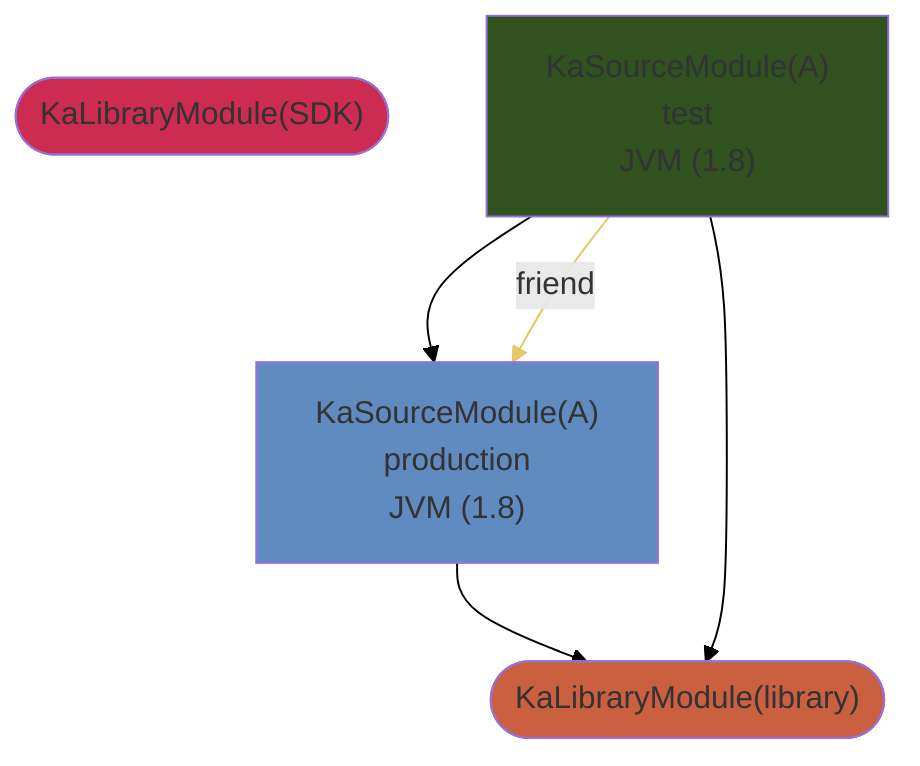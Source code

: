 graph TD
  KaLibraryModule_0(["KaLibraryModule(SDK)"])
  KaLibraryModule_1(["KaLibraryModule(library)"])
  KaSourceModule_2["KaSourceModule(A)<br />production<br />JVM (1.8)"]
  KaSourceModule_3["KaSourceModule(A)<br />test<br />JVM (1.8)"]
  style KaLibraryModule_0 fill:#CC2B52
  style KaLibraryModule_1 fill:#CB6040
  style KaSourceModule_2 fill:#608BC1
  style KaSourceModule_3 fill:#31511E
  KaSourceModule_2 --> KaLibraryModule_1
  KaSourceModule_3 --> KaLibraryModule_1
  KaSourceModule_3 --> KaSourceModule_2
  KaSourceModule_3 --friend--> KaSourceModule_2
  linkStyle 0 stroke:black
  linkStyle 1 stroke:black
  linkStyle 2 stroke:black
  linkStyle 3 stroke:#E6C767